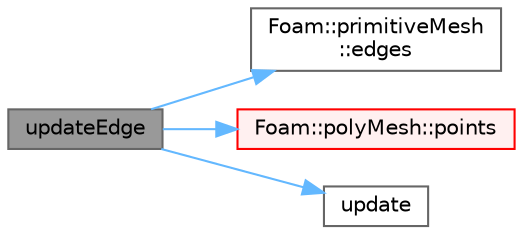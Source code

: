 digraph "updateEdge"
{
 // LATEX_PDF_SIZE
  bgcolor="transparent";
  edge [fontname=Helvetica,fontsize=10,labelfontname=Helvetica,labelfontsize=10];
  node [fontname=Helvetica,fontsize=10,shape=box,height=0.2,width=0.4];
  rankdir="LR";
  Node1 [id="Node000001",label="updateEdge",height=0.2,width=0.4,color="gray40", fillcolor="grey60", style="filled", fontcolor="black",tooltip=" "];
  Node1 -> Node2 [id="edge1_Node000001_Node000002",color="steelblue1",style="solid",tooltip=" "];
  Node2 [id="Node000002",label="Foam::primitiveMesh\l::edges",height=0.2,width=0.4,color="grey40", fillcolor="white", style="filled",URL="$classFoam_1_1primitiveMesh.html#a21d764179912ddda5c6f95193c289846",tooltip=" "];
  Node1 -> Node3 [id="edge2_Node000001_Node000003",color="steelblue1",style="solid",tooltip=" "];
  Node3 [id="Node000003",label="Foam::polyMesh::points",height=0.2,width=0.4,color="red", fillcolor="#FFF0F0", style="filled",URL="$classFoam_1_1polyMesh.html#ac44123fc1265297c41a43c3b62fdb4c2",tooltip=" "];
  Node1 -> Node6 [id="edge3_Node000001_Node000006",color="steelblue1",style="solid",tooltip=" "];
  Node6 [id="Node000006",label="update",height=0.2,width=0.4,color="grey40", fillcolor="white", style="filled",URL="$compressible_2rhoSimpleFoam_2overRhoSimpleFoam_2createUpdatedDynamicFvMesh_8H.html#a889f43bfa1d003bd427ded01bf89e176",tooltip=" "];
}
